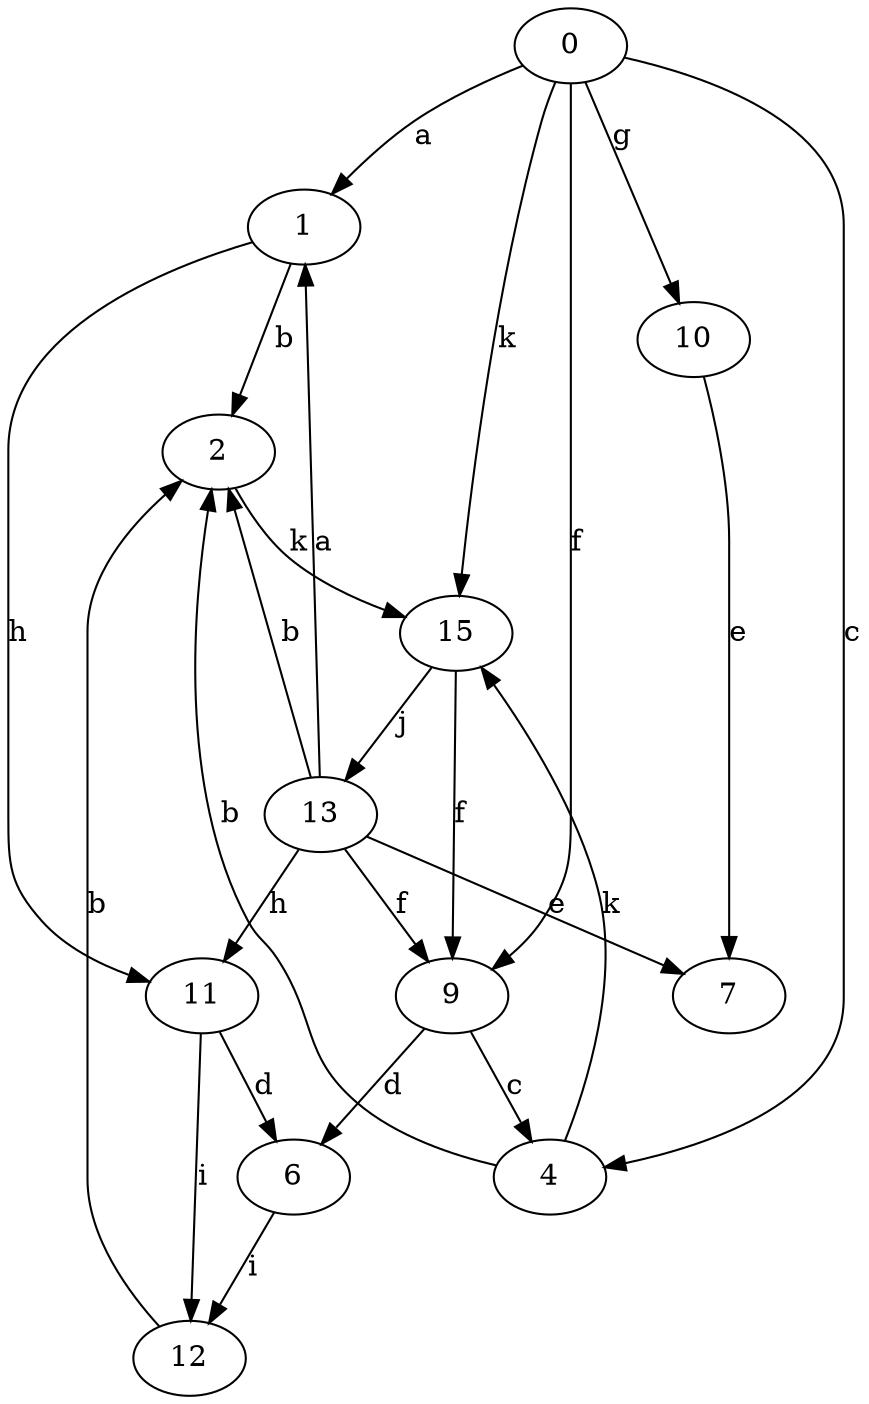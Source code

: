strict digraph  {
0;
1;
2;
4;
6;
7;
9;
10;
11;
12;
13;
15;
0 -> 1  [label=a];
0 -> 4  [label=c];
0 -> 9  [label=f];
0 -> 10  [label=g];
0 -> 15  [label=k];
1 -> 2  [label=b];
1 -> 11  [label=h];
2 -> 15  [label=k];
4 -> 2  [label=b];
4 -> 15  [label=k];
6 -> 12  [label=i];
9 -> 4  [label=c];
9 -> 6  [label=d];
10 -> 7  [label=e];
11 -> 6  [label=d];
11 -> 12  [label=i];
12 -> 2  [label=b];
13 -> 1  [label=a];
13 -> 2  [label=b];
13 -> 7  [label=e];
13 -> 9  [label=f];
13 -> 11  [label=h];
15 -> 9  [label=f];
15 -> 13  [label=j];
}
